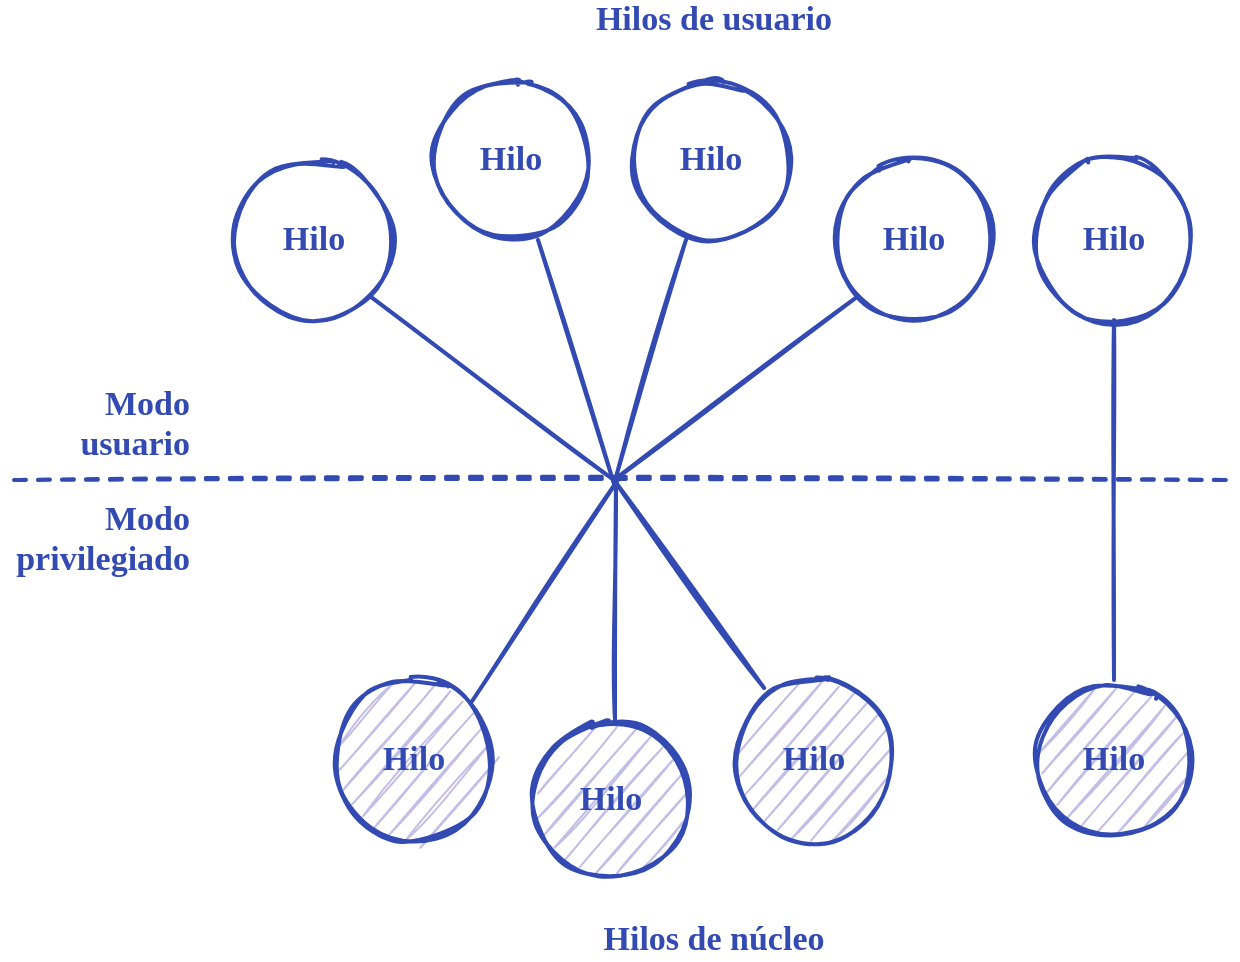 <mxfile version="14.4.7" type="google"><diagram id="akEowiJKr_ScigKzrRVM" name="Page-1"><mxGraphModel dx="-707" dy="228" grid="1" gridSize="10" guides="1" tooltips="1" connect="1" arrows="1" fold="1" page="1" pageScale="1" pageWidth="689" pageHeight="517" math="0" shadow="0"><root><mxCell id="0"/><mxCell id="1" parent="0"/><mxCell id="lgN72yZ7XG6kfilp9ZLk-41" value="Modo&#10;privilegiado" style="text;strokeColor=none;fillColor=none;align=right;verticalAlign=middle;rounded=0;shadow=0;sketch=1;fontFamily=Ink Free;fontSize=17;fontStyle=1;fontColor=#324ab2;spacingBottom=5;" parent="1" vertex="1"><mxGeometry x="2100" y="786" width="97" height="40" as="geometry"/></mxCell><mxCell id="lgN72yZ7XG6kfilp9ZLk-42" value="Hilo" style="ellipse;aspect=fixed;rounded=0;shadow=0;fontFamily=Ink Free;fontSize=17;strokeWidth=2;spacing=20;sketch=1;align=center;strokeColor=#324ab2;fontColor=#324ab2;fillColor=#c2bee6;fontStyle=1;spacingBottom=5;" parent="1" vertex="1"><mxGeometry x="2365.5" y="896" width="80" height="80" as="geometry"/></mxCell><mxCell id="lgN72yZ7XG6kfilp9ZLk-45" value="Hilo" style="ellipse;aspect=fixed;rounded=0;shadow=0;fontFamily=Ink Free;fontSize=17;strokeWidth=2;fillColor=none;spacing=20;sketch=1;align=center;strokeColor=#324ab2;fontColor=#324ab2;fontStyle=1;spacingBottom=5;" parent="1" vertex="1"><mxGeometry x="2217" y="616" width="80" height="80" as="geometry"/></mxCell><mxCell id="lgN72yZ7XG6kfilp9ZLk-46" value="Hilo" style="ellipse;aspect=fixed;rounded=0;shadow=0;fontFamily=Ink Free;fontSize=17;strokeWidth=2;fillColor=none;spacing=20;sketch=1;align=center;strokeColor=#324ab2;fontColor=#324ab2;fontStyle=1;spacingBottom=5;" parent="1" vertex="1"><mxGeometry x="2517" y="616" width="80" height="80" as="geometry"/></mxCell><mxCell id="lgN72yZ7XG6kfilp9ZLk-47" value="" style="endArrow=none;strokeWidth=2;rounded=0;shadow=0;fontFamily=Ink Free;fontSize=17;spacing=20;sketch=1;dashed=1;strokeColor=#324ab2;fontColor=#324ab2;fontStyle=1;spacingBottom=5;" parent="1" edge="1"><mxGeometry width="50" height="50" relative="1" as="geometry"><mxPoint x="2107" y="776" as="sourcePoint"/><mxPoint x="2717" y="776" as="targetPoint"/></mxGeometry></mxCell><mxCell id="lgN72yZ7XG6kfilp9ZLk-48" value="Hilo" style="ellipse;aspect=fixed;rounded=0;shadow=0;fontFamily=Ink Free;fontSize=17;strokeWidth=2;spacing=20;sketch=1;align=center;strokeColor=#324ab2;fontColor=#324ab2;fillColor=#c2bee6;fontStyle=1;spacingBottom=5;" parent="1" vertex="1"><mxGeometry x="2267" y="876" width="80" height="80" as="geometry"/></mxCell><mxCell id="lgN72yZ7XG6kfilp9ZLk-49" value="Hilo" style="ellipse;aspect=fixed;rounded=0;shadow=0;fontFamily=Ink Free;fontSize=17;strokeWidth=2;spacing=20;sketch=1;align=center;strokeColor=#324ab2;fontColor=#324ab2;fillColor=#c2bee6;fontStyle=1;spacingBottom=5;" parent="1" vertex="1"><mxGeometry x="2467" y="876" width="80" height="80" as="geometry"/></mxCell><mxCell id="lgN72yZ7XG6kfilp9ZLk-50" value="Hilos de usuario" style="text;fillColor=none;align=center;verticalAlign=middle;rounded=0;shadow=0;fontFamily=Ink Free;fontSize=17;strokeWidth=2;spacing=20;sketch=1;fontStyle=1;fontColor=#324ab2;spacingBottom=5;" parent="1" vertex="1"><mxGeometry x="2377" y="536" width="160" height="20" as="geometry"/></mxCell><mxCell id="lgN72yZ7XG6kfilp9ZLk-51" value="Hilos de núcleo" style="text;fillColor=none;align=center;verticalAlign=middle;rounded=0;shadow=0;fontFamily=Ink Free;fontSize=17;strokeWidth=2;spacing=20;sketch=1;fontStyle=1;fontColor=#324ab2;spacingBottom=5;" parent="1" vertex="1"><mxGeometry x="2377" y="996" width="160" height="20" as="geometry"/></mxCell><mxCell id="lgN72yZ7XG6kfilp9ZLk-52" value="Modo&#10;usuario" style="text;strokeColor=none;fillColor=none;align=right;verticalAlign=middle;rounded=0;shadow=0;sketch=1;fontFamily=Ink Free;fontSize=17;fontStyle=1;fontColor=#324ab2;spacingBottom=5;" parent="1" vertex="1"><mxGeometry x="2127" y="731" width="70" height="35" as="geometry"/></mxCell><mxCell id="lgN72yZ7XG6kfilp9ZLk-53" value="Hilo" style="ellipse;aspect=fixed;rounded=0;shadow=0;fontFamily=Ink Free;fontSize=17;strokeWidth=2;fillColor=none;spacing=20;sketch=1;align=center;strokeColor=#324ab2;fontColor=#324ab2;fontStyle=1;spacingBottom=5;" parent="1" vertex="1"><mxGeometry x="2617" y="616" width="80" height="80" as="geometry"/></mxCell><mxCell id="lgN72yZ7XG6kfilp9ZLk-54" value="Hilo" style="ellipse;aspect=fixed;rounded=0;shadow=0;fontFamily=Ink Free;fontSize=17;strokeWidth=2;spacing=20;sketch=1;align=center;strokeColor=#324ab2;fontColor=#324ab2;fillColor=#c2bee6;fontStyle=1;spacingBottom=5;" parent="1" vertex="1"><mxGeometry x="2617" y="876" width="80" height="80" as="geometry"/></mxCell><mxCell id="lgN72yZ7XG6kfilp9ZLk-75" value="" style="rounded=0;orthogonalLoop=1;jettySize=auto;strokeWidth=2;shadow=0;fontFamily=Ink Free;fontSize=17;spacing=20;endArrow=none;sketch=1;strokeColor=#324ab2;fontColor=#324ab2;fontStyle=1;spacingBottom=5;" parent="1" edge="1"><mxGeometry relative="1" as="geometry"><mxPoint x="2657" y="696" as="sourcePoint"/><mxPoint x="2657" y="876" as="targetPoint"/></mxGeometry></mxCell><mxCell id="lgN72yZ7XG6kfilp9ZLk-81" value="" style="rounded=0;orthogonalLoop=1;jettySize=auto;exitX=0.5;exitY=0;exitDx=0;exitDy=0;strokeWidth=2;shadow=0;fontFamily=Ink Free;fontSize=17;spacing=20;endArrow=none;sketch=1;strokeColor=#324ab2;fontColor=#324ab2;fontStyle=1;spacingBottom=5;" parent="1" edge="1"><mxGeometry relative="1" as="geometry"><mxPoint x="2407.5" y="896" as="sourcePoint"/><mxPoint x="2408" y="776" as="targetPoint"/></mxGeometry></mxCell><mxCell id="lgN72yZ7XG6kfilp9ZLk-82" value="" style="rounded=0;orthogonalLoop=1;jettySize=auto;exitX=1;exitY=0;exitDx=0;exitDy=0;strokeWidth=2;shadow=0;fontFamily=Ink Free;fontSize=17;spacing=20;endArrow=none;sketch=1;strokeColor=#324ab2;fontColor=#324ab2;fontStyle=1;spacingBottom=5;" parent="1" source="lgN72yZ7XG6kfilp9ZLk-48" edge="1"><mxGeometry relative="1" as="geometry"><mxPoint x="2334" y="882" as="sourcePoint"/><mxPoint x="2408.96" y="776" as="targetPoint"/></mxGeometry></mxCell><mxCell id="lgN72yZ7XG6kfilp9ZLk-83" value="" style="rounded=0;orthogonalLoop=1;jettySize=auto;exitX=0.188;exitY=0.05;exitDx=0;exitDy=0;strokeWidth=2;shadow=0;fontFamily=Ink Free;fontSize=17;spacing=20;endArrow=none;sketch=1;exitPerimeter=0;strokeColor=#324ab2;fontColor=#324ab2;fontStyle=1;spacingBottom=5;" parent="1" source="lgN72yZ7XG6kfilp9ZLk-49" edge="1"><mxGeometry relative="1" as="geometry"><mxPoint x="2345.284" y="897.716" as="sourcePoint"/><mxPoint x="2407" y="776" as="targetPoint"/></mxGeometry></mxCell><mxCell id="lgN72yZ7XG6kfilp9ZLk-84" value="" style="rounded=0;orthogonalLoop=1;jettySize=auto;strokeWidth=2;shadow=0;fontFamily=Ink Free;fontSize=17;spacing=20;endArrow=none;sketch=1;entryX=1;entryY=1;entryDx=0;entryDy=0;strokeColor=#324ab2;fontColor=#324ab2;fontStyle=1;spacingBottom=5;" parent="1" target="lgN72yZ7XG6kfilp9ZLk-45" edge="1"><mxGeometry relative="1" as="geometry"><mxPoint x="2407" y="776" as="sourcePoint"/><mxPoint x="2418.96" y="786" as="targetPoint"/></mxGeometry></mxCell><mxCell id="lgN72yZ7XG6kfilp9ZLk-85" value="" style="rounded=0;orthogonalLoop=1;jettySize=auto;strokeWidth=2;shadow=0;fontFamily=Ink Free;fontSize=17;spacing=20;endArrow=none;sketch=1;entryX=0;entryY=1;entryDx=0;entryDy=0;strokeColor=#324ab2;fontColor=#324ab2;fontStyle=1;spacingBottom=5;" parent="1" target="lgN72yZ7XG6kfilp9ZLk-46" edge="1"><mxGeometry relative="1" as="geometry"><mxPoint x="2407" y="776" as="sourcePoint"/><mxPoint x="2295.284" y="694.284" as="targetPoint"/></mxGeometry></mxCell><mxCell id="lgN72yZ7XG6kfilp9ZLk-91" value="Hilo" style="ellipse;aspect=fixed;rounded=0;shadow=0;fontFamily=Ink Free;fontSize=17;strokeWidth=2;fillColor=none;spacing=20;sketch=1;align=center;points=[[0.924,-0.382]];strokeColor=#324ab2;fontColor=#324ab2;fontStyle=1;spacingBottom=5;" parent="1" vertex="1"><mxGeometry x="2315.5" y="576" width="80" height="80" as="geometry"/></mxCell><mxCell id="lgN72yZ7XG6kfilp9ZLk-92" value="Hilo" style="ellipse;aspect=fixed;rounded=0;shadow=0;fontFamily=Ink Free;fontSize=17;strokeWidth=2;fillColor=none;spacing=20;sketch=1;align=center;;points=[[-0.924,-0.382]];strokeColor=#324ab2;fontColor=#324ab2;fontStyle=1;spacingBottom=5;" parent="1" vertex="1"><mxGeometry x="2415.5" y="576" width="80" height="80" as="geometry"/></mxCell><mxCell id="lgN72yZ7XG6kfilp9ZLk-93" value="" style="rounded=0;orthogonalLoop=1;jettySize=auto;strokeWidth=2;shadow=0;fontFamily=Ink Free;fontSize=17;spacing=20;endArrow=none;sketch=1;strokeColor=#324ab2;fontColor=#324ab2;fontStyle=1;spacingBottom=5;" parent="1" edge="1"><mxGeometry relative="1" as="geometry"><mxPoint x="2369" y="656" as="sourcePoint"/><mxPoint x="2407" y="778" as="targetPoint"/></mxGeometry></mxCell><mxCell id="lgN72yZ7XG6kfilp9ZLk-94" value="" style="rounded=0;orthogonalLoop=1;jettySize=auto;strokeWidth=2;shadow=0;fontFamily=Ink Free;fontSize=17;spacing=20;endArrow=none;sketch=1;strokeColor=#324ab2;fontColor=#324ab2;fontStyle=1;spacingBottom=5;" parent="1" edge="1"><mxGeometry relative="1" as="geometry"><mxPoint x="2407" y="778" as="sourcePoint"/><mxPoint x="2443" y="656" as="targetPoint"/></mxGeometry></mxCell></root></mxGraphModel></diagram></mxfile>